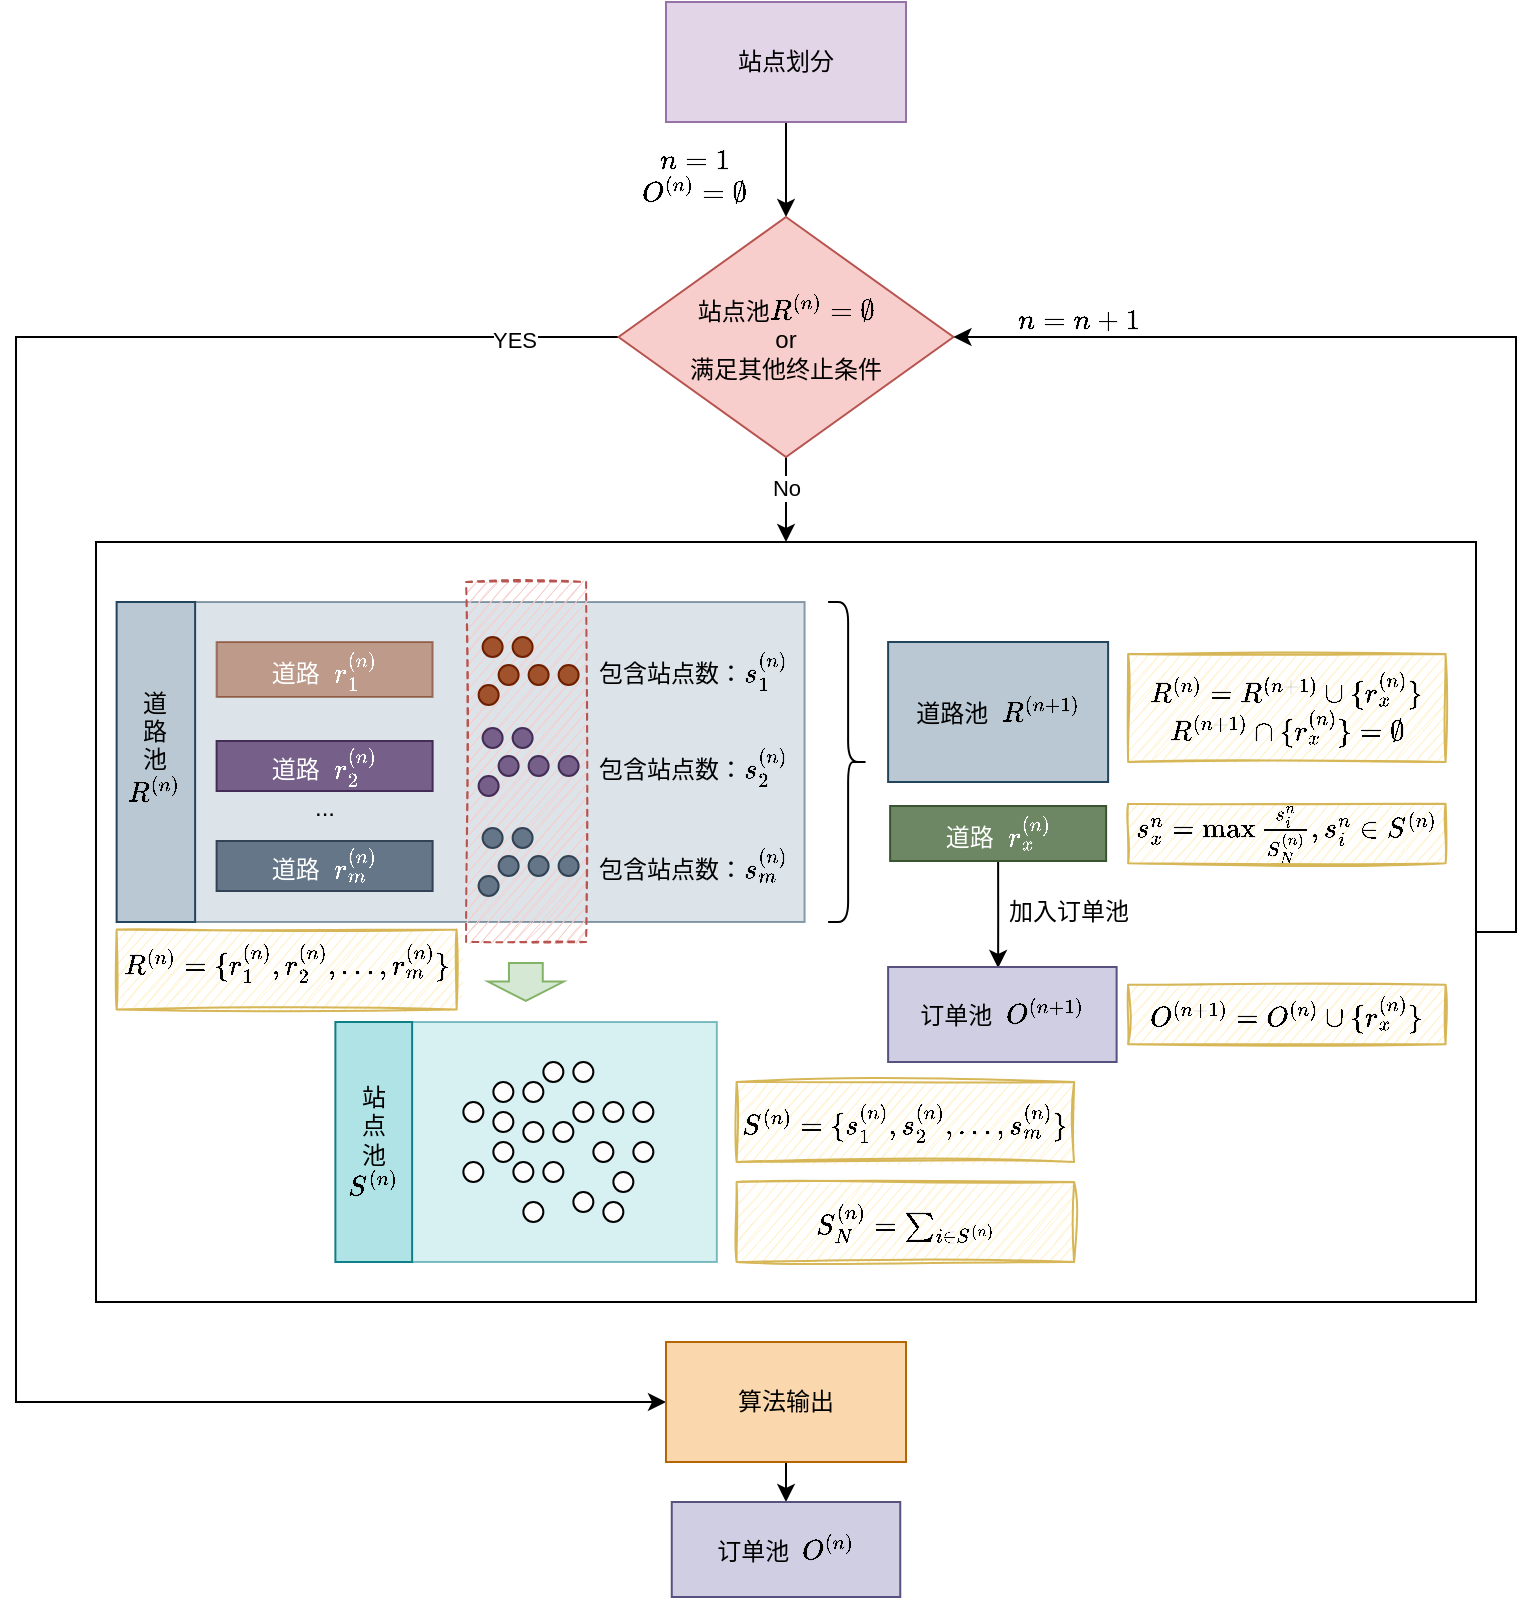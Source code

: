 <mxfile version="20.2.7" type="github">
  <diagram id="E23BzTuwbjabltv9Nx4B" name="第 1 页">
    <mxGraphModel dx="1812" dy="718" grid="1" gridSize="10" guides="1" tooltips="1" connect="1" arrows="1" fold="1" page="1" pageScale="1" pageWidth="827" pageHeight="1169" math="1" shadow="0">
      <root>
        <mxCell id="0" />
        <mxCell id="1" parent="0" />
        <mxCell id="yrA-a9Iw9x8YZGmcqF-S-195" value="" style="rounded=0;whiteSpace=wrap;html=1;shadow=0;glass=0;sketch=0;fillColor=none;" vertex="1" parent="1">
          <mxGeometry x="-60" y="310" width="690" height="380" as="geometry" />
        </mxCell>
        <mxCell id="yrA-a9Iw9x8YZGmcqF-S-51" value="" style="rounded=0;whiteSpace=wrap;html=1;fillColor=#bac8d3;strokeColor=#23445d;opacity=50;" vertex="1" parent="1">
          <mxGeometry x="-19.69" y="340" width="314" height="160" as="geometry" />
        </mxCell>
        <mxCell id="yrA-a9Iw9x8YZGmcqF-S-86" value="" style="rounded=0;whiteSpace=wrap;html=1;dashed=1;fillColor=#f8cecc;strokeColor=#b85450;sketch=1;" vertex="1" parent="1">
          <mxGeometry x="125.06" y="330" width="60" height="180" as="geometry" />
        </mxCell>
        <mxCell id="yrA-a9Iw9x8YZGmcqF-S-52" value="&lt;div&gt;道&lt;/div&gt;&lt;div&gt;路&lt;/div&gt;&lt;div&gt;池&lt;/div&gt;&lt;div&gt;\(R^{(n)}\)&lt;br&gt;&lt;/div&gt;&lt;div&gt;&lt;br&gt;&lt;/div&gt;" style="rounded=0;whiteSpace=wrap;html=1;fillColor=#bac8d3;strokeColor=#23445d;" vertex="1" parent="1">
          <mxGeometry x="-49.69" y="340" width="39.25" height="160" as="geometry" />
        </mxCell>
        <mxCell id="yrA-a9Iw9x8YZGmcqF-S-84" style="edgeStyle=orthogonalEdgeStyle;rounded=0;orthogonalLoop=1;jettySize=auto;html=1;exitX=0.5;exitY=1;exitDx=0;exitDy=0;entryX=0.5;entryY=0;entryDx=0;entryDy=0;" edge="1" parent="1" source="yrA-a9Iw9x8YZGmcqF-S-2" target="yrA-a9Iw9x8YZGmcqF-S-83">
          <mxGeometry relative="1" as="geometry" />
        </mxCell>
        <mxCell id="yrA-a9Iw9x8YZGmcqF-S-2" value="站点划分" style="rounded=0;whiteSpace=wrap;html=1;fillColor=#e1d5e7;strokeColor=#9673a6;" vertex="1" parent="1">
          <mxGeometry x="225" y="40" width="120" height="60" as="geometry" />
        </mxCell>
        <mxCell id="yrA-a9Iw9x8YZGmcqF-S-3" value="道路&amp;nbsp; \(r^{(n)}_1\)" style="rounded=0;whiteSpace=wrap;html=1;fillColor=#a0522d;strokeColor=#6D1F00;opacity=50;fontColor=#ffffff;" vertex="1" parent="1">
          <mxGeometry x="0.31" y="360" width="108" height="27.5" as="geometry" />
        </mxCell>
        <mxCell id="yrA-a9Iw9x8YZGmcqF-S-54" value="" style="ellipse;whiteSpace=wrap;html=1;aspect=fixed;fillColor=#a0522d;fontColor=#ffffff;strokeColor=#6D1F00;" vertex="1" parent="1">
          <mxGeometry x="148.31" y="357.5" width="10" height="10" as="geometry" />
        </mxCell>
        <mxCell id="yrA-a9Iw9x8YZGmcqF-S-55" value="" style="ellipse;whiteSpace=wrap;html=1;aspect=fixed;fillColor=#a0522d;fontColor=#ffffff;strokeColor=#6D1F00;" vertex="1" parent="1">
          <mxGeometry x="141.31" y="371.5" width="10" height="10" as="geometry" />
        </mxCell>
        <mxCell id="yrA-a9Iw9x8YZGmcqF-S-56" value="" style="ellipse;whiteSpace=wrap;html=1;aspect=fixed;fillColor=#a0522d;fontColor=#ffffff;strokeColor=#6D1F00;" vertex="1" parent="1">
          <mxGeometry x="133.31" y="357.5" width="10" height="10" as="geometry" />
        </mxCell>
        <mxCell id="yrA-a9Iw9x8YZGmcqF-S-57" value="" style="ellipse;whiteSpace=wrap;html=1;aspect=fixed;fillColor=#a0522d;fontColor=#ffffff;strokeColor=#6D1F00;" vertex="1" parent="1">
          <mxGeometry x="171.31" y="371.5" width="10" height="10" as="geometry" />
        </mxCell>
        <mxCell id="yrA-a9Iw9x8YZGmcqF-S-58" value="" style="ellipse;whiteSpace=wrap;html=1;aspect=fixed;fillColor=#a0522d;fontColor=#ffffff;strokeColor=#6D1F00;" vertex="1" parent="1">
          <mxGeometry x="156.31" y="371.5" width="10" height="10" as="geometry" />
        </mxCell>
        <mxCell id="yrA-a9Iw9x8YZGmcqF-S-59" value="" style="ellipse;whiteSpace=wrap;html=1;aspect=fixed;fillColor=#a0522d;fontColor=#ffffff;strokeColor=#6D1F00;" vertex="1" parent="1">
          <mxGeometry x="131.31" y="381.5" width="10" height="10" as="geometry" />
        </mxCell>
        <mxCell id="yrA-a9Iw9x8YZGmcqF-S-61" value="" style="ellipse;whiteSpace=wrap;html=1;aspect=fixed;fillColor=#76608a;fontColor=#ffffff;strokeColor=#432D57;" vertex="1" parent="1">
          <mxGeometry x="148.31" y="403" width="10" height="10" as="geometry" />
        </mxCell>
        <mxCell id="yrA-a9Iw9x8YZGmcqF-S-62" value="" style="ellipse;whiteSpace=wrap;html=1;aspect=fixed;fillColor=#76608a;fontColor=#ffffff;strokeColor=#432D57;" vertex="1" parent="1">
          <mxGeometry x="141.31" y="417" width="10" height="10" as="geometry" />
        </mxCell>
        <mxCell id="yrA-a9Iw9x8YZGmcqF-S-63" value="" style="ellipse;whiteSpace=wrap;html=1;aspect=fixed;fillColor=#76608a;fontColor=#ffffff;strokeColor=#432D57;" vertex="1" parent="1">
          <mxGeometry x="133.31" y="403" width="10" height="10" as="geometry" />
        </mxCell>
        <mxCell id="yrA-a9Iw9x8YZGmcqF-S-64" value="" style="ellipse;whiteSpace=wrap;html=1;aspect=fixed;fillColor=#76608a;fontColor=#ffffff;strokeColor=#432D57;" vertex="1" parent="1">
          <mxGeometry x="171.31" y="417" width="10" height="10" as="geometry" />
        </mxCell>
        <mxCell id="yrA-a9Iw9x8YZGmcqF-S-65" value="" style="ellipse;whiteSpace=wrap;html=1;aspect=fixed;fillColor=#76608a;fontColor=#ffffff;strokeColor=#432D57;" vertex="1" parent="1">
          <mxGeometry x="156.31" y="417" width="10" height="10" as="geometry" />
        </mxCell>
        <mxCell id="yrA-a9Iw9x8YZGmcqF-S-66" value="" style="ellipse;whiteSpace=wrap;html=1;aspect=fixed;fillColor=#76608a;fontColor=#ffffff;strokeColor=#432D57;" vertex="1" parent="1">
          <mxGeometry x="131.31" y="427" width="10" height="10" as="geometry" />
        </mxCell>
        <mxCell id="yrA-a9Iw9x8YZGmcqF-S-67" value="" style="ellipse;whiteSpace=wrap;html=1;aspect=fixed;fillColor=#647687;fontColor=#ffffff;strokeColor=#314354;" vertex="1" parent="1">
          <mxGeometry x="148.31" y="453" width="10" height="10" as="geometry" />
        </mxCell>
        <mxCell id="yrA-a9Iw9x8YZGmcqF-S-68" value="" style="ellipse;whiteSpace=wrap;html=1;aspect=fixed;fillColor=#647687;fontColor=#ffffff;strokeColor=#314354;" vertex="1" parent="1">
          <mxGeometry x="141.31" y="467" width="10" height="10" as="geometry" />
        </mxCell>
        <mxCell id="yrA-a9Iw9x8YZGmcqF-S-69" value="" style="ellipse;whiteSpace=wrap;html=1;aspect=fixed;fillColor=#647687;fontColor=#ffffff;strokeColor=#314354;" vertex="1" parent="1">
          <mxGeometry x="133.31" y="453" width="10" height="10" as="geometry" />
        </mxCell>
        <mxCell id="yrA-a9Iw9x8YZGmcqF-S-70" value="" style="ellipse;whiteSpace=wrap;html=1;aspect=fixed;fillColor=#647687;fontColor=#ffffff;strokeColor=#314354;" vertex="1" parent="1">
          <mxGeometry x="171.31" y="467" width="10" height="10" as="geometry" />
        </mxCell>
        <mxCell id="yrA-a9Iw9x8YZGmcqF-S-71" value="" style="ellipse;whiteSpace=wrap;html=1;aspect=fixed;fillColor=#647687;fontColor=#ffffff;strokeColor=#314354;" vertex="1" parent="1">
          <mxGeometry x="156.31" y="467" width="10" height="10" as="geometry" />
        </mxCell>
        <mxCell id="yrA-a9Iw9x8YZGmcqF-S-72" value="" style="ellipse;whiteSpace=wrap;html=1;aspect=fixed;fillColor=#647687;fontColor=#ffffff;strokeColor=#314354;" vertex="1" parent="1">
          <mxGeometry x="131.31" y="477" width="10" height="10" as="geometry" />
        </mxCell>
        <mxCell id="yrA-a9Iw9x8YZGmcqF-S-75" value="包含站点数：\(s^{(n)}_1\)" style="text;html=1;align=center;verticalAlign=middle;resizable=0;points=[];autosize=1;strokeColor=none;fillColor=none;" vertex="1" parent="1">
          <mxGeometry x="158.31" y="358.75" width="160" height="30" as="geometry" />
        </mxCell>
        <mxCell id="yrA-a9Iw9x8YZGmcqF-S-76" value="包含站点数：\(s^{(n)}_2\)" style="text;html=1;align=center;verticalAlign=middle;resizable=0;points=[];autosize=1;strokeColor=none;fillColor=none;" vertex="1" parent="1">
          <mxGeometry x="158.31" y="407" width="160" height="30" as="geometry" />
        </mxCell>
        <mxCell id="yrA-a9Iw9x8YZGmcqF-S-77" value="包含站点数：\(s^{(n)}_m\)" style="text;html=1;align=center;verticalAlign=middle;resizable=0;points=[];autosize=1;strokeColor=none;fillColor=none;" vertex="1" parent="1">
          <mxGeometry x="158.31" y="457" width="160" height="30" as="geometry" />
        </mxCell>
        <mxCell id="yrA-a9Iw9x8YZGmcqF-S-183" style="edgeStyle=orthogonalEdgeStyle;rounded=0;orthogonalLoop=1;jettySize=auto;html=1;exitX=0;exitY=0.5;exitDx=0;exitDy=0;entryX=0;entryY=0.5;entryDx=0;entryDy=0;" edge="1" parent="1" source="yrA-a9Iw9x8YZGmcqF-S-83" target="yrA-a9Iw9x8YZGmcqF-S-180">
          <mxGeometry relative="1" as="geometry">
            <Array as="points">
              <mxPoint x="-100" y="208" />
              <mxPoint x="-100" y="740" />
            </Array>
          </mxGeometry>
        </mxCell>
        <mxCell id="yrA-a9Iw9x8YZGmcqF-S-184" value="YES" style="edgeLabel;html=1;align=center;verticalAlign=middle;resizable=0;points=[];" vertex="1" connectable="0" parent="yrA-a9Iw9x8YZGmcqF-S-183">
          <mxGeometry x="-0.91" y="1" relative="1" as="geometry">
            <mxPoint x="-1" as="offset" />
          </mxGeometry>
        </mxCell>
        <mxCell id="yrA-a9Iw9x8YZGmcqF-S-187" style="edgeStyle=orthogonalEdgeStyle;rounded=0;orthogonalLoop=1;jettySize=auto;html=1;exitX=0.5;exitY=1;exitDx=0;exitDy=0;entryX=0.5;entryY=0;entryDx=0;entryDy=0;" edge="1" parent="1" source="yrA-a9Iw9x8YZGmcqF-S-83">
          <mxGeometry relative="1" as="geometry">
            <mxPoint x="285" y="310" as="targetPoint" />
          </mxGeometry>
        </mxCell>
        <mxCell id="yrA-a9Iw9x8YZGmcqF-S-188" value="No" style="edgeLabel;html=1;align=center;verticalAlign=middle;resizable=0;points=[];" vertex="1" connectable="0" parent="yrA-a9Iw9x8YZGmcqF-S-187">
          <mxGeometry x="-0.259" relative="1" as="geometry">
            <mxPoint y="-1" as="offset" />
          </mxGeometry>
        </mxCell>
        <mxCell id="yrA-a9Iw9x8YZGmcqF-S-83" value="&lt;div&gt;站点池\(R^{(n)}=\emptyset\)&lt;/div&gt;&lt;div&gt;or&lt;/div&gt;&lt;div&gt;满足其他终止条件&lt;br&gt;&lt;/div&gt;" style="rhombus;whiteSpace=wrap;html=1;fillColor=#f8cecc;strokeColor=#b85450;" vertex="1" parent="1">
          <mxGeometry x="201.25" y="147.5" width="167.5" height="120" as="geometry" />
        </mxCell>
        <mxCell id="yrA-a9Iw9x8YZGmcqF-S-85" value="&lt;div&gt;\(n=1\)&lt;/div&gt;&lt;div&gt;\(O^{(n)}=\emptyset\)&lt;/div&gt;" style="text;html=1;align=center;verticalAlign=middle;resizable=0;points=[];autosize=1;strokeColor=none;fillColor=none;" vertex="1" parent="1">
          <mxGeometry x="174.25" y="106.5" width="130" height="40" as="geometry" />
        </mxCell>
        <mxCell id="yrA-a9Iw9x8YZGmcqF-S-96" value="" style="shape=flexArrow;endArrow=classic;html=1;rounded=0;width=16.911;endSize=2.914;fillColor=#d5e8d4;strokeColor=#82b366;" edge="1" parent="1">
          <mxGeometry width="50" height="50" relative="1" as="geometry">
            <mxPoint x="154.93" y="520" as="sourcePoint" />
            <mxPoint x="154.93" y="540" as="targetPoint" />
          </mxGeometry>
        </mxCell>
        <mxCell id="yrA-a9Iw9x8YZGmcqF-S-124" value="&lt;div&gt;道路池&amp;nbsp; \(R^{(n+1)}\)&lt;br&gt;&lt;/div&gt;" style="rounded=0;whiteSpace=wrap;html=1;fillColor=#bac8d3;strokeColor=#23445d;" vertex="1" parent="1">
          <mxGeometry x="336.06" y="360" width="110" height="70" as="geometry" />
        </mxCell>
        <mxCell id="yrA-a9Iw9x8YZGmcqF-S-175" style="edgeStyle=orthogonalEdgeStyle;rounded=0;orthogonalLoop=1;jettySize=auto;html=1;exitX=0.5;exitY=1;exitDx=0;exitDy=0;" edge="1" parent="1" source="yrA-a9Iw9x8YZGmcqF-S-151">
          <mxGeometry relative="1" as="geometry">
            <mxPoint x="391.06" y="472.5" as="sourcePoint" />
            <mxPoint x="391.06" y="523" as="targetPoint" />
          </mxGeometry>
        </mxCell>
        <mxCell id="yrA-a9Iw9x8YZGmcqF-S-151" value="道路&amp;nbsp; \(r^{(n)}_x\)" style="rounded=0;whiteSpace=wrap;html=1;fillColor=#6d8764;fontColor=#ffffff;strokeColor=#3A5431;" vertex="1" parent="1">
          <mxGeometry x="337.06" y="442" width="108" height="27.5" as="geometry" />
        </mxCell>
        <mxCell id="yrA-a9Iw9x8YZGmcqF-S-46" value="" style="rounded=0;whiteSpace=wrap;html=1;fillColor=#b0e3e6;strokeColor=#0e8088;opacity=50;" vertex="1" parent="1">
          <mxGeometry x="90.44" y="550" width="160" height="120" as="geometry" />
        </mxCell>
        <mxCell id="yrA-a9Iw9x8YZGmcqF-S-47" value="&lt;div&gt;站&lt;/div&gt;&lt;div&gt;点&lt;/div&gt;&lt;div&gt;池&lt;/div&gt;&lt;div&gt;\(S^{(n)}\)&lt;br&gt;&lt;/div&gt;" style="rounded=0;whiteSpace=wrap;html=1;fillColor=#b0e3e6;strokeColor=#0e8088;" vertex="1" parent="1">
          <mxGeometry x="59.69" y="550" width="38.37" height="120" as="geometry" />
        </mxCell>
        <mxCell id="yrA-a9Iw9x8YZGmcqF-S-153" value="" style="group" vertex="1" connectable="0" parent="1">
          <mxGeometry x="123.68" y="570" width="95" height="80" as="geometry" />
        </mxCell>
        <mxCell id="yrA-a9Iw9x8YZGmcqF-S-4" value="" style="ellipse;whiteSpace=wrap;html=1;aspect=fixed;" vertex="1" parent="yrA-a9Iw9x8YZGmcqF-S-153">
          <mxGeometry x="65" y="40" width="10" height="10" as="geometry" />
        </mxCell>
        <mxCell id="yrA-a9Iw9x8YZGmcqF-S-5" value="" style="ellipse;whiteSpace=wrap;html=1;aspect=fixed;" vertex="1" parent="yrA-a9Iw9x8YZGmcqF-S-153">
          <mxGeometry x="55" width="10" height="10" as="geometry" />
        </mxCell>
        <mxCell id="yrA-a9Iw9x8YZGmcqF-S-6" value="" style="ellipse;whiteSpace=wrap;html=1;aspect=fixed;" vertex="1" parent="yrA-a9Iw9x8YZGmcqF-S-153">
          <mxGeometry x="55" y="20" width="10" height="10" as="geometry" />
        </mxCell>
        <mxCell id="yrA-a9Iw9x8YZGmcqF-S-8" value="" style="ellipse;whiteSpace=wrap;html=1;aspect=fixed;" vertex="1" parent="yrA-a9Iw9x8YZGmcqF-S-153">
          <mxGeometry x="40" width="10" height="10" as="geometry" />
        </mxCell>
        <mxCell id="yrA-a9Iw9x8YZGmcqF-S-19" value="" style="ellipse;whiteSpace=wrap;html=1;aspect=fixed;" vertex="1" parent="yrA-a9Iw9x8YZGmcqF-S-153">
          <mxGeometry x="40" y="50" width="10" height="10" as="geometry" />
        </mxCell>
        <mxCell id="yrA-a9Iw9x8YZGmcqF-S-20" value="" style="ellipse;whiteSpace=wrap;html=1;aspect=fixed;" vertex="1" parent="yrA-a9Iw9x8YZGmcqF-S-153">
          <mxGeometry x="30" y="10" width="10" height="10" as="geometry" />
        </mxCell>
        <mxCell id="yrA-a9Iw9x8YZGmcqF-S-21" value="" style="ellipse;whiteSpace=wrap;html=1;aspect=fixed;" vertex="1" parent="yrA-a9Iw9x8YZGmcqF-S-153">
          <mxGeometry x="30" y="30" width="10" height="10" as="geometry" />
        </mxCell>
        <mxCell id="yrA-a9Iw9x8YZGmcqF-S-22" value="" style="ellipse;whiteSpace=wrap;html=1;aspect=fixed;" vertex="1" parent="yrA-a9Iw9x8YZGmcqF-S-153">
          <mxGeometry y="50" width="10" height="10" as="geometry" />
        </mxCell>
        <mxCell id="yrA-a9Iw9x8YZGmcqF-S-23" value="" style="ellipse;whiteSpace=wrap;html=1;aspect=fixed;" vertex="1" parent="yrA-a9Iw9x8YZGmcqF-S-153">
          <mxGeometry x="15" y="10" width="10" height="10" as="geometry" />
        </mxCell>
        <mxCell id="yrA-a9Iw9x8YZGmcqF-S-24" value="" style="ellipse;whiteSpace=wrap;html=1;aspect=fixed;" vertex="1" parent="yrA-a9Iw9x8YZGmcqF-S-153">
          <mxGeometry x="15" y="40" width="10" height="10" as="geometry" />
        </mxCell>
        <mxCell id="yrA-a9Iw9x8YZGmcqF-S-25" value="" style="ellipse;whiteSpace=wrap;html=1;aspect=fixed;" vertex="1" parent="yrA-a9Iw9x8YZGmcqF-S-153">
          <mxGeometry y="20" width="10" height="10" as="geometry" />
        </mxCell>
        <mxCell id="yrA-a9Iw9x8YZGmcqF-S-26" value="" style="ellipse;whiteSpace=wrap;html=1;aspect=fixed;" vertex="1" parent="yrA-a9Iw9x8YZGmcqF-S-153">
          <mxGeometry x="75" y="55" width="10" height="10" as="geometry" />
        </mxCell>
        <mxCell id="yrA-a9Iw9x8YZGmcqF-S-27" value="" style="ellipse;whiteSpace=wrap;html=1;aspect=fixed;" vertex="1" parent="yrA-a9Iw9x8YZGmcqF-S-153">
          <mxGeometry x="85" y="20" width="10" height="10" as="geometry" />
        </mxCell>
        <mxCell id="yrA-a9Iw9x8YZGmcqF-S-28" value="" style="ellipse;whiteSpace=wrap;html=1;aspect=fixed;" vertex="1" parent="yrA-a9Iw9x8YZGmcqF-S-153">
          <mxGeometry x="85" y="40" width="10" height="10" as="geometry" />
        </mxCell>
        <mxCell id="yrA-a9Iw9x8YZGmcqF-S-29" value="" style="ellipse;whiteSpace=wrap;html=1;aspect=fixed;" vertex="1" parent="yrA-a9Iw9x8YZGmcqF-S-153">
          <mxGeometry x="70" y="20" width="10" height="10" as="geometry" />
        </mxCell>
        <mxCell id="yrA-a9Iw9x8YZGmcqF-S-30" value="" style="ellipse;whiteSpace=wrap;html=1;aspect=fixed;" vertex="1" parent="yrA-a9Iw9x8YZGmcqF-S-153">
          <mxGeometry x="70" y="70" width="10" height="10" as="geometry" />
        </mxCell>
        <mxCell id="yrA-a9Iw9x8YZGmcqF-S-33" value="" style="ellipse;whiteSpace=wrap;html=1;aspect=fixed;" vertex="1" parent="yrA-a9Iw9x8YZGmcqF-S-153">
          <mxGeometry x="30" y="70" width="10" height="10" as="geometry" />
        </mxCell>
        <mxCell id="yrA-a9Iw9x8YZGmcqF-S-34" value="" style="ellipse;whiteSpace=wrap;html=1;aspect=fixed;" vertex="1" parent="yrA-a9Iw9x8YZGmcqF-S-153">
          <mxGeometry x="45" y="30" width="10" height="10" as="geometry" />
        </mxCell>
        <mxCell id="yrA-a9Iw9x8YZGmcqF-S-37" value="" style="ellipse;whiteSpace=wrap;html=1;aspect=fixed;" vertex="1" parent="yrA-a9Iw9x8YZGmcqF-S-153">
          <mxGeometry x="25" y="50" width="10" height="10" as="geometry" />
        </mxCell>
        <mxCell id="yrA-a9Iw9x8YZGmcqF-S-38" value="" style="ellipse;whiteSpace=wrap;html=1;aspect=fixed;" vertex="1" parent="yrA-a9Iw9x8YZGmcqF-S-153">
          <mxGeometry x="15" y="25" width="10" height="10" as="geometry" />
        </mxCell>
        <mxCell id="yrA-a9Iw9x8YZGmcqF-S-39" value="" style="ellipse;whiteSpace=wrap;html=1;aspect=fixed;" vertex="1" parent="yrA-a9Iw9x8YZGmcqF-S-153">
          <mxGeometry x="55" y="65" width="10" height="10" as="geometry" />
        </mxCell>
        <mxCell id="yrA-a9Iw9x8YZGmcqF-S-154" value="道路&amp;nbsp; \(r^{(n)}_2\)" style="rounded=0;whiteSpace=wrap;html=1;fillColor=#76608a;strokeColor=#432D57;fontColor=#ffffff;" vertex="1" parent="1">
          <mxGeometry x="0.31" y="409.5" width="108" height="25" as="geometry" />
        </mxCell>
        <mxCell id="yrA-a9Iw9x8YZGmcqF-S-157" value="..." style="text;html=1;align=center;verticalAlign=middle;resizable=0;points=[];autosize=1;strokeColor=none;fillColor=none;" vertex="1" parent="1">
          <mxGeometry x="39.31" y="428" width="30" height="30" as="geometry" />
        </mxCell>
        <mxCell id="yrA-a9Iw9x8YZGmcqF-S-158" value="道路&amp;nbsp; \(r^{(n)}_m\)" style="rounded=0;whiteSpace=wrap;html=1;fillColor=#647687;strokeColor=#314354;fontColor=#ffffff;" vertex="1" parent="1">
          <mxGeometry x="0.31" y="459.5" width="108" height="25" as="geometry" />
        </mxCell>
        <mxCell id="yrA-a9Iw9x8YZGmcqF-S-163" value="\(R^{(n)}=\{r^{(n)}_1,r^{(n)}_2,\dots,r^{(n)}_m\}\)" style="text;whiteSpace=wrap;html=1;align=center;fillColor=#fff2cc;strokeColor=#d6b656;shadow=0;glass=0;sketch=1;" vertex="1" parent="1">
          <mxGeometry x="-49.69" y="503.75" width="170" height="40" as="geometry" />
        </mxCell>
        <mxCell id="yrA-a9Iw9x8YZGmcqF-S-165" value="\(s^{n}_x=\max\frac{s^{n}_i}{S^{(n)}_N},s_i^{n} \in S^{(n)}\)" style="rounded=0;whiteSpace=wrap;html=1;shadow=0;glass=0;sketch=1;fillColor=#fff2cc;strokeColor=#d6b656;" vertex="1" parent="1">
          <mxGeometry x="456.06" y="440.87" width="158.75" height="29.75" as="geometry" />
        </mxCell>
        <mxCell id="yrA-a9Iw9x8YZGmcqF-S-166" value="&lt;div&gt;\(S^{(n)}=\{s^{(n)}_1,s^{(n)}_2,\dots,s^{(n)}_m\}\)&lt;/div&gt;" style="rounded=0;whiteSpace=wrap;html=1;shadow=0;glass=0;sketch=1;fillColor=#fff2cc;strokeColor=#d6b656;" vertex="1" parent="1">
          <mxGeometry x="260.31" y="580" width="168.75" height="40" as="geometry" />
        </mxCell>
        <mxCell id="yrA-a9Iw9x8YZGmcqF-S-167" value="&lt;div&gt;\(S^{(n)}_N=\sum_{i\in S^{(n)}}\)&lt;/div&gt;" style="rounded=0;whiteSpace=wrap;html=1;shadow=0;glass=0;sketch=1;fillColor=#fff2cc;strokeColor=#d6b656;" vertex="1" parent="1">
          <mxGeometry x="260.31" y="630" width="168.75" height="40" as="geometry" />
        </mxCell>
        <mxCell id="yrA-a9Iw9x8YZGmcqF-S-170" value="订单池&amp;nbsp; \(O^{(n+1)}\)" style="rounded=0;whiteSpace=wrap;html=1;fillColor=#d0cee2;strokeColor=#56517e;" vertex="1" parent="1">
          <mxGeometry x="336.06" y="522.5" width="114.25" height="47.5" as="geometry" />
        </mxCell>
        <mxCell id="yrA-a9Iw9x8YZGmcqF-S-171" value="" style="shape=curlyBracket;whiteSpace=wrap;html=1;rounded=1;flipH=1;shadow=0;glass=0;sketch=0;fillColor=none;" vertex="1" parent="1">
          <mxGeometry x="306.06" y="340" width="20" height="160" as="geometry" />
        </mxCell>
        <mxCell id="yrA-a9Iw9x8YZGmcqF-S-176" value="加入订单池" style="text;html=1;align=center;verticalAlign=middle;resizable=0;points=[];autosize=1;strokeColor=none;fillColor=none;" vertex="1" parent="1">
          <mxGeometry x="386.06" y="480" width="80" height="30" as="geometry" />
        </mxCell>
        <mxCell id="yrA-a9Iw9x8YZGmcqF-S-178" value="&lt;div&gt;\(R^{(n)}=R^{(n+1)}\cup\{r^{(n)}_x\}\)&lt;/div&gt;&lt;div&gt;\(R^{(n+1)}\cap\{r^{(n)}_x\}=\emptyset\)&lt;/div&gt;" style="rounded=0;whiteSpace=wrap;html=1;shadow=0;glass=0;sketch=1;fillColor=#fff2cc;strokeColor=#d6b656;" vertex="1" parent="1">
          <mxGeometry x="456.06" y="366" width="158.75" height="54" as="geometry" />
        </mxCell>
        <mxCell id="yrA-a9Iw9x8YZGmcqF-S-179" value="\(O^{(n+1)}=O^{(n)} \cup \{r^{(n)}_x\}\)" style="rounded=0;whiteSpace=wrap;html=1;shadow=0;glass=0;sketch=1;fillColor=#fff2cc;strokeColor=#d6b656;" vertex="1" parent="1">
          <mxGeometry x="456.06" y="531.38" width="158.75" height="29.75" as="geometry" />
        </mxCell>
        <mxCell id="yrA-a9Iw9x8YZGmcqF-S-182" style="edgeStyle=orthogonalEdgeStyle;rounded=0;orthogonalLoop=1;jettySize=auto;html=1;exitX=0.5;exitY=1;exitDx=0;exitDy=0;entryX=0.5;entryY=0;entryDx=0;entryDy=0;" edge="1" parent="1" source="yrA-a9Iw9x8YZGmcqF-S-180" target="yrA-a9Iw9x8YZGmcqF-S-181">
          <mxGeometry relative="1" as="geometry" />
        </mxCell>
        <mxCell id="yrA-a9Iw9x8YZGmcqF-S-180" value="算法输出" style="rounded=0;whiteSpace=wrap;html=1;fillColor=#fad7ac;strokeColor=#b46504;" vertex="1" parent="1">
          <mxGeometry x="225" y="710" width="120" height="60" as="geometry" />
        </mxCell>
        <mxCell id="yrA-a9Iw9x8YZGmcqF-S-181" value="订单池&amp;nbsp; \(O^{(n)}\)" style="rounded=0;whiteSpace=wrap;html=1;fillColor=#d0cee2;strokeColor=#56517e;" vertex="1" parent="1">
          <mxGeometry x="227.88" y="790" width="114.25" height="47.5" as="geometry" />
        </mxCell>
        <mxCell id="yrA-a9Iw9x8YZGmcqF-S-189" style="edgeStyle=orthogonalEdgeStyle;rounded=0;orthogonalLoop=1;jettySize=auto;html=1;exitX=1;exitY=0.5;exitDx=0;exitDy=0;entryX=1;entryY=0.5;entryDx=0;entryDy=0;" edge="1" parent="1" target="yrA-a9Iw9x8YZGmcqF-S-83">
          <mxGeometry relative="1" as="geometry">
            <mxPoint x="630.31" y="505" as="sourcePoint" />
            <Array as="points">
              <mxPoint x="650" y="505" />
              <mxPoint x="650" y="207" />
            </Array>
          </mxGeometry>
        </mxCell>
        <mxCell id="yrA-a9Iw9x8YZGmcqF-S-190" value="\(n=n+1\)" style="text;html=1;align=center;verticalAlign=middle;resizable=0;points=[];autosize=1;strokeColor=none;fillColor=none;" vertex="1" parent="1">
          <mxGeometry x="396.06" y="184" width="70" height="30" as="geometry" />
        </mxCell>
      </root>
    </mxGraphModel>
  </diagram>
</mxfile>
